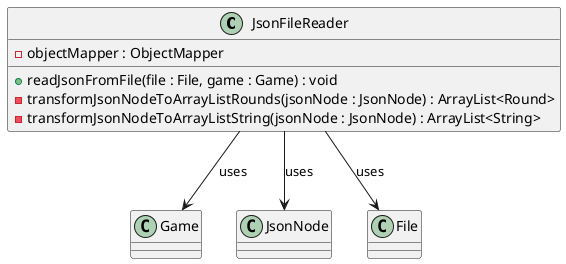@startuml
class JsonFileReader {
  -objectMapper : ObjectMapper

  +readJsonFromFile(file : File, game : Game) : void
  -transformJsonNodeToArrayListRounds(jsonNode : JsonNode) : ArrayList<Round>
  -transformJsonNodeToArrayListString(jsonNode : JsonNode) : ArrayList<String>
}


' Classes
class Game
class JsonNode
class File

JsonFileReader --> Game : uses
JsonFileReader --> JsonNode : uses
JsonFileReader --> File : uses

@enduml

